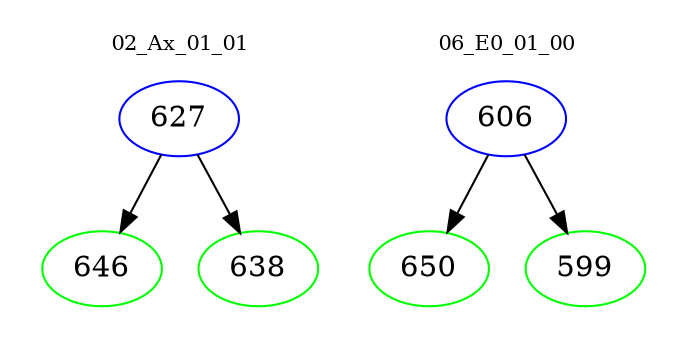 digraph{
subgraph cluster_0 {
color = white
label = "02_Ax_01_01";
fontsize=10;
T0_627 [label="627", color="blue"]
T0_627 -> T0_646 [color="black"]
T0_646 [label="646", color="green"]
T0_627 -> T0_638 [color="black"]
T0_638 [label="638", color="green"]
}
subgraph cluster_1 {
color = white
label = "06_E0_01_00";
fontsize=10;
T1_606 [label="606", color="blue"]
T1_606 -> T1_650 [color="black"]
T1_650 [label="650", color="green"]
T1_606 -> T1_599 [color="black"]
T1_599 [label="599", color="green"]
}
}
